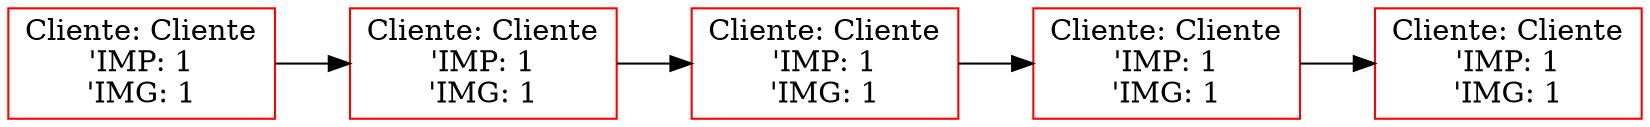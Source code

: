  digraph G {
 rankdir=LR;
 node4 [label="Cliente: Cliente\n'IMP: 1\n'IMG: 1", color="red", shape="rectangle"];
 node5 -> node4 [dir="forward"];
 node5 [label="Cliente: Cliente\n'IMP: 1\n'IMG: 1", color="red", shape="rectangle"];
 node6 -> node5 [dir="forward"];
 node6 [label="Cliente: Cliente\n'IMP: 1\n'IMG: 1", color="red", shape="rectangle"];
 node7 -> node6 [dir="forward"];
 node7 [label="Cliente: Cliente\n'IMP: 1\n'IMG: 1", color="red", shape="rectangle"];
 node8 -> node7 [dir="forward"];
 node8 [label="Cliente: Cliente\n'IMP: 1\n'IMG: 1", color="red", shape="rectangle"];
 }
